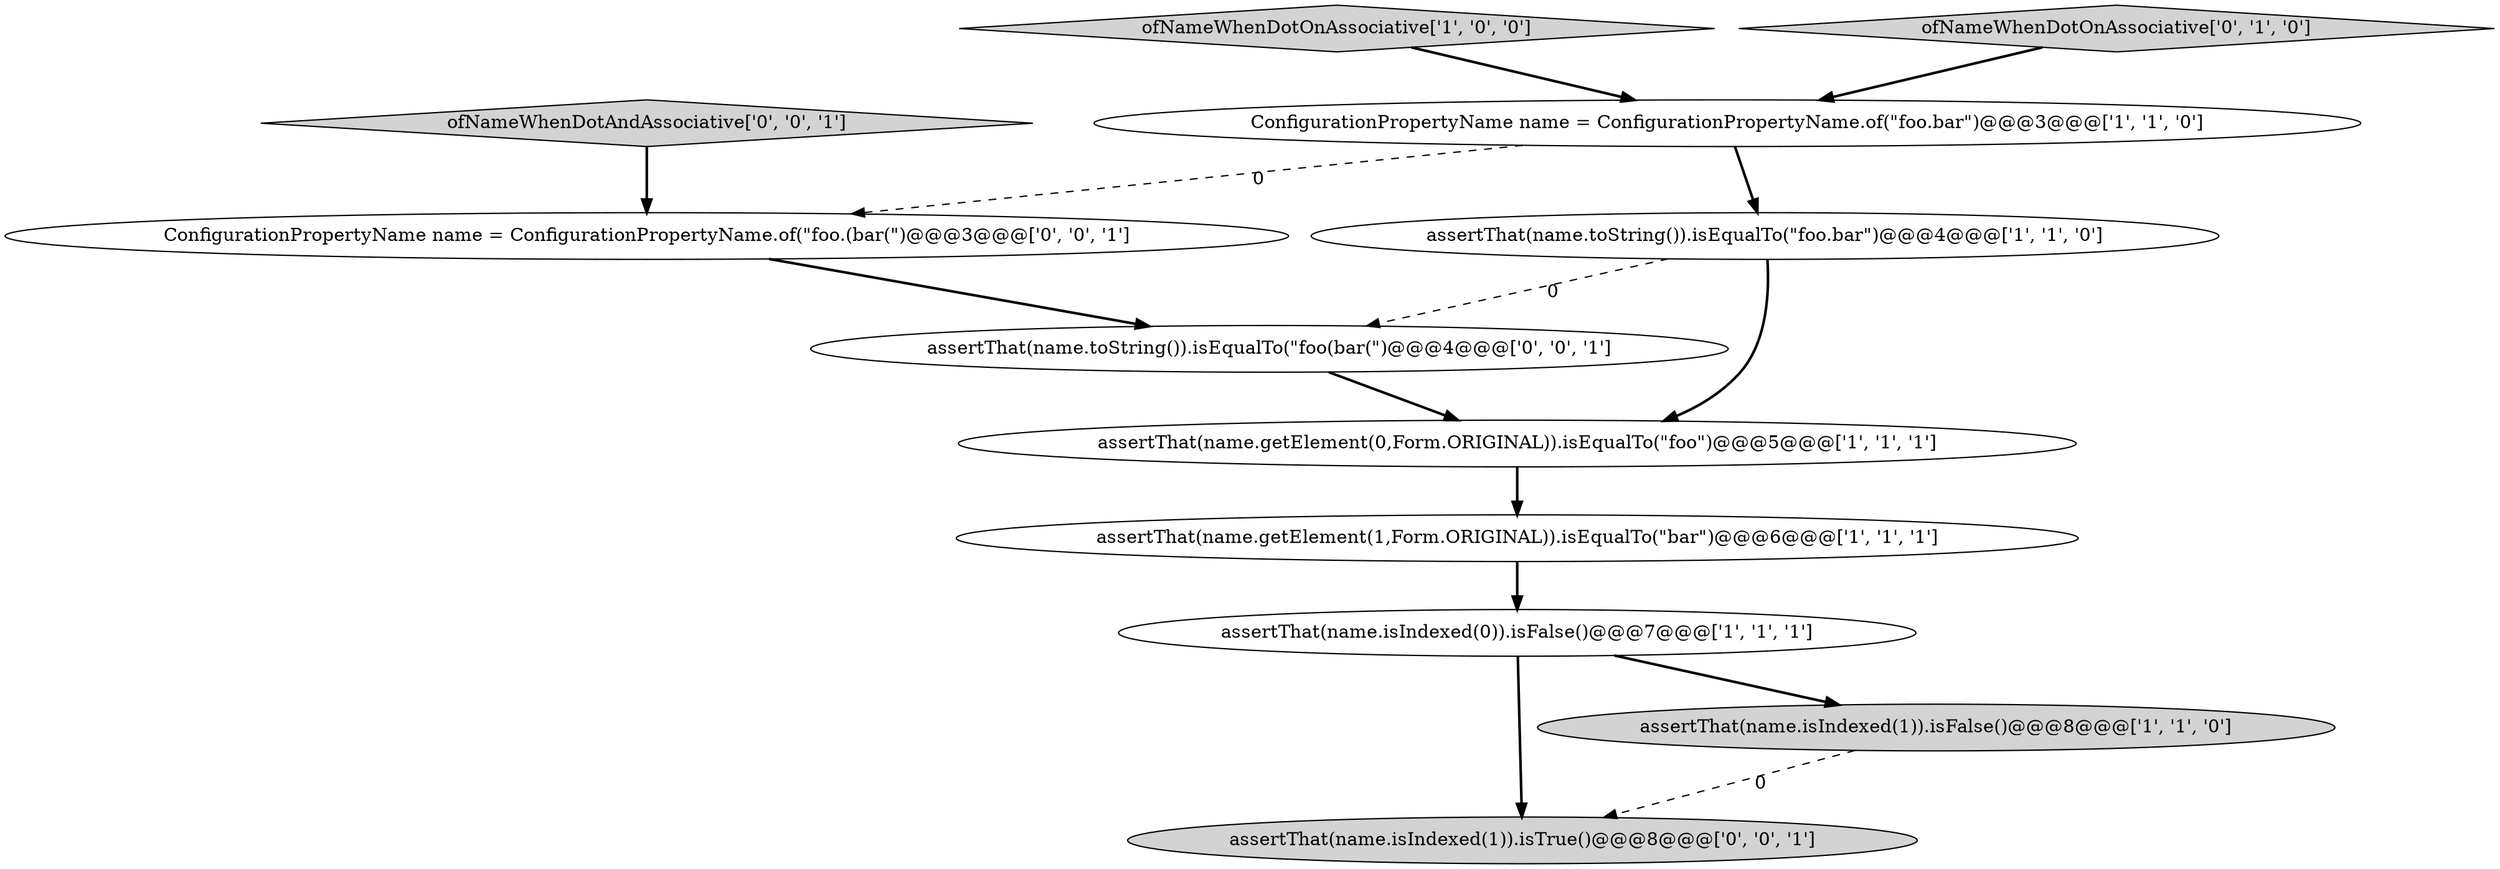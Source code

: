 digraph {
3 [style = filled, label = "ofNameWhenDotOnAssociative['1', '0', '0']", fillcolor = lightgray, shape = diamond image = "AAA0AAABBB1BBB"];
0 [style = filled, label = "ConfigurationPropertyName name = ConfigurationPropertyName.of(\"foo.bar\")@@@3@@@['1', '1', '0']", fillcolor = white, shape = ellipse image = "AAA0AAABBB1BBB"];
10 [style = filled, label = "ofNameWhenDotAndAssociative['0', '0', '1']", fillcolor = lightgray, shape = diamond image = "AAA0AAABBB3BBB"];
5 [style = filled, label = "assertThat(name.isIndexed(0)).isFalse()@@@7@@@['1', '1', '1']", fillcolor = white, shape = ellipse image = "AAA0AAABBB1BBB"];
11 [style = filled, label = "assertThat(name.toString()).isEqualTo(\"foo(bar(\")@@@4@@@['0', '0', '1']", fillcolor = white, shape = ellipse image = "AAA0AAABBB3BBB"];
2 [style = filled, label = "assertThat(name.getElement(0,Form.ORIGINAL)).isEqualTo(\"foo\")@@@5@@@['1', '1', '1']", fillcolor = white, shape = ellipse image = "AAA0AAABBB1BBB"];
7 [style = filled, label = "ofNameWhenDotOnAssociative['0', '1', '0']", fillcolor = lightgray, shape = diamond image = "AAA0AAABBB2BBB"];
4 [style = filled, label = "assertThat(name.isIndexed(1)).isFalse()@@@8@@@['1', '1', '0']", fillcolor = lightgray, shape = ellipse image = "AAA0AAABBB1BBB"];
9 [style = filled, label = "ConfigurationPropertyName name = ConfigurationPropertyName.of(\"foo.(bar(\")@@@3@@@['0', '0', '1']", fillcolor = white, shape = ellipse image = "AAA0AAABBB3BBB"];
6 [style = filled, label = "assertThat(name.getElement(1,Form.ORIGINAL)).isEqualTo(\"bar\")@@@6@@@['1', '1', '1']", fillcolor = white, shape = ellipse image = "AAA0AAABBB1BBB"];
8 [style = filled, label = "assertThat(name.isIndexed(1)).isTrue()@@@8@@@['0', '0', '1']", fillcolor = lightgray, shape = ellipse image = "AAA0AAABBB3BBB"];
1 [style = filled, label = "assertThat(name.toString()).isEqualTo(\"foo.bar\")@@@4@@@['1', '1', '0']", fillcolor = white, shape = ellipse image = "AAA0AAABBB1BBB"];
3->0 [style = bold, label=""];
5->8 [style = bold, label=""];
6->5 [style = bold, label=""];
1->2 [style = bold, label=""];
7->0 [style = bold, label=""];
10->9 [style = bold, label=""];
0->9 [style = dashed, label="0"];
9->11 [style = bold, label=""];
1->11 [style = dashed, label="0"];
2->6 [style = bold, label=""];
0->1 [style = bold, label=""];
11->2 [style = bold, label=""];
5->4 [style = bold, label=""];
4->8 [style = dashed, label="0"];
}

